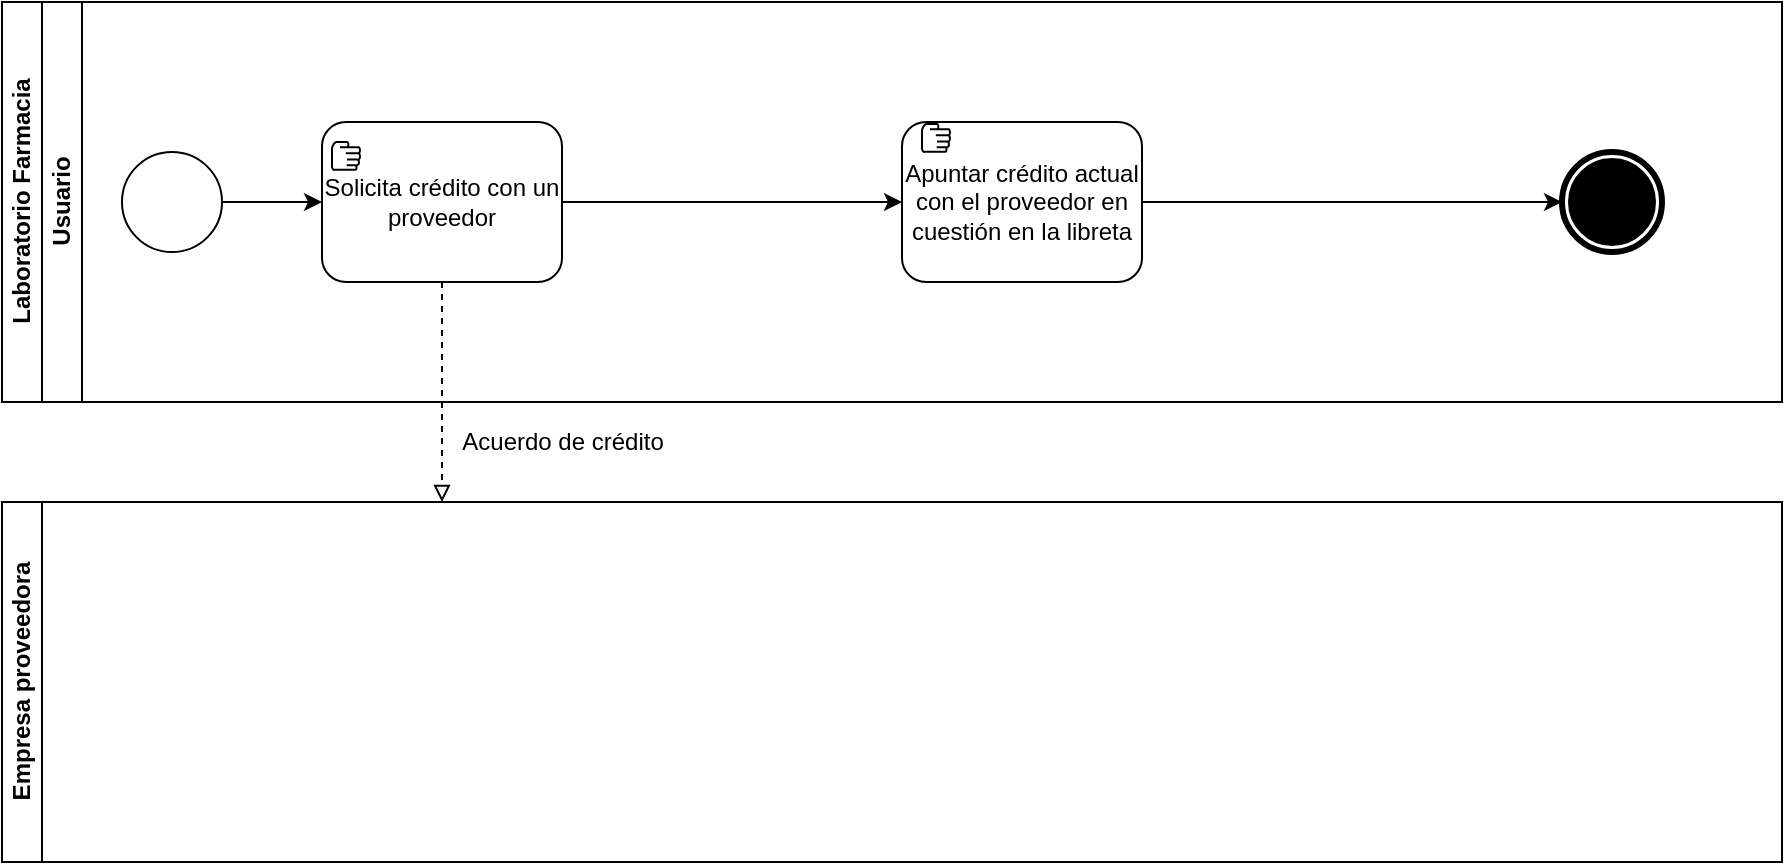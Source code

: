 <mxfile version="13.9.9" type="device"><diagram id="prtHgNgQTEPvFCAcTncT" name="Page-1"><mxGraphModel dx="1317" dy="817" grid="1" gridSize="10" guides="1" tooltips="1" connect="1" arrows="1" fold="1" page="1" pageScale="1" pageWidth="827" pageHeight="1169" math="0" shadow="0"><root><mxCell id="0"/><mxCell id="1" parent="0"/><mxCell id="iXMvYGX8kj5sABAbTVR9-8" value="Laboratorio Farmacia" style="swimlane;html=1;childLayout=stackLayout;resizeParent=1;resizeParentMax=0;horizontal=0;startSize=20;horizontalStack=0;" vertex="1" parent="1"><mxGeometry x="120" y="660" width="890" height="200" as="geometry"/></mxCell><mxCell id="iXMvYGX8kj5sABAbTVR9-9" value="Usuario" style="swimlane;html=1;startSize=20;horizontal=0;" vertex="1" parent="iXMvYGX8kj5sABAbTVR9-8"><mxGeometry x="20" width="870" height="200" as="geometry"/></mxCell><mxCell id="iXMvYGX8kj5sABAbTVR9-21" style="edgeStyle=orthogonalEdgeStyle;rounded=0;orthogonalLoop=1;jettySize=auto;html=1;exitX=1;exitY=0.5;exitDx=0;exitDy=0;entryX=0;entryY=0.5;entryDx=0;entryDy=0;endArrow=classic;endFill=1;" edge="1" parent="iXMvYGX8kj5sABAbTVR9-9" source="iXMvYGX8kj5sABAbTVR9-14" target="iXMvYGX8kj5sABAbTVR9-15"><mxGeometry relative="1" as="geometry"/></mxCell><mxCell id="iXMvYGX8kj5sABAbTVR9-14" value="" style="shape=mxgraph.bpmn.shape;html=1;verticalLabelPosition=bottom;labelBackgroundColor=#ffffff;verticalAlign=top;align=center;perimeter=ellipsePerimeter;outlineConnect=0;outline=standard;symbol=general;" vertex="1" parent="iXMvYGX8kj5sABAbTVR9-9"><mxGeometry x="40" y="75" width="50" height="50" as="geometry"/></mxCell><mxCell id="iXMvYGX8kj5sABAbTVR9-54" style="edgeStyle=orthogonalEdgeStyle;rounded=0;orthogonalLoop=1;jettySize=auto;html=1;exitX=1;exitY=0.5;exitDx=0;exitDy=0;entryX=0;entryY=0.5;entryDx=0;entryDy=0;endArrow=classic;endFill=1;" edge="1" parent="iXMvYGX8kj5sABAbTVR9-9" source="iXMvYGX8kj5sABAbTVR9-15" target="iXMvYGX8kj5sABAbTVR9-52"><mxGeometry relative="1" as="geometry"/></mxCell><mxCell id="iXMvYGX8kj5sABAbTVR9-15" value="Solicita crédito con un proveedor" style="shape=ext;rounded=1;html=1;whiteSpace=wrap;" vertex="1" parent="iXMvYGX8kj5sABAbTVR9-9"><mxGeometry x="140" y="60" width="120" height="80" as="geometry"/></mxCell><mxCell id="iXMvYGX8kj5sABAbTVR9-24" value="" style="shape=mxgraph.bpmn.manual_task;html=1;outlineConnect=0;" vertex="1" parent="iXMvYGX8kj5sABAbTVR9-9"><mxGeometry x="145" y="70" width="14" height="14" as="geometry"/></mxCell><mxCell id="iXMvYGX8kj5sABAbTVR9-40" value="" style="shape=mxgraph.bpmn.shape;html=1;verticalLabelPosition=bottom;labelBackgroundColor=#ffffff;verticalAlign=top;align=center;perimeter=ellipsePerimeter;outlineConnect=0;outline=end;symbol=terminate;" vertex="1" parent="iXMvYGX8kj5sABAbTVR9-9"><mxGeometry x="760" y="75" width="50" height="50" as="geometry"/></mxCell><mxCell id="iXMvYGX8kj5sABAbTVR9-55" style="edgeStyle=orthogonalEdgeStyle;rounded=0;orthogonalLoop=1;jettySize=auto;html=1;exitX=1;exitY=0.5;exitDx=0;exitDy=0;entryX=0;entryY=0.5;entryDx=0;entryDy=0;endArrow=classic;endFill=1;" edge="1" parent="iXMvYGX8kj5sABAbTVR9-9" source="iXMvYGX8kj5sABAbTVR9-52" target="iXMvYGX8kj5sABAbTVR9-40"><mxGeometry relative="1" as="geometry"/></mxCell><mxCell id="iXMvYGX8kj5sABAbTVR9-52" value="Apuntar crédito actual con el proveedor en cuestión en la libreta" style="shape=ext;rounded=1;html=1;whiteSpace=wrap;" vertex="1" parent="iXMvYGX8kj5sABAbTVR9-9"><mxGeometry x="430" y="60" width="120" height="80" as="geometry"/></mxCell><mxCell id="iXMvYGX8kj5sABAbTVR9-53" value="" style="shape=mxgraph.bpmn.manual_task;html=1;outlineConnect=0;" vertex="1" parent="iXMvYGX8kj5sABAbTVR9-9"><mxGeometry x="440" y="61" width="14" height="14" as="geometry"/></mxCell><mxCell id="iXMvYGX8kj5sABAbTVR9-16" value="Empresa proveedora" style="swimlane;html=1;childLayout=stackLayout;resizeParent=1;resizeParentMax=0;horizontal=0;startSize=20;horizontalStack=0;" vertex="1" parent="1"><mxGeometry x="120" y="910" width="890" height="180" as="geometry"/></mxCell><mxCell id="iXMvYGX8kj5sABAbTVR9-20" style="edgeStyle=orthogonalEdgeStyle;rounded=0;orthogonalLoop=1;jettySize=auto;html=1;exitX=0.5;exitY=1;exitDx=0;exitDy=0;dashed=1;endArrow=block;endFill=0;" edge="1" parent="1" source="iXMvYGX8kj5sABAbTVR9-15"><mxGeometry relative="1" as="geometry"><mxPoint x="340" y="910" as="targetPoint"/></mxGeometry></mxCell><mxCell id="iXMvYGX8kj5sABAbTVR9-22" value="Acuerdo de crédito" style="text;html=1;align=center;verticalAlign=middle;resizable=0;points=[];autosize=1;" vertex="1" parent="1"><mxGeometry x="340" y="870" width="120" height="20" as="geometry"/></mxCell></root></mxGraphModel></diagram></mxfile>